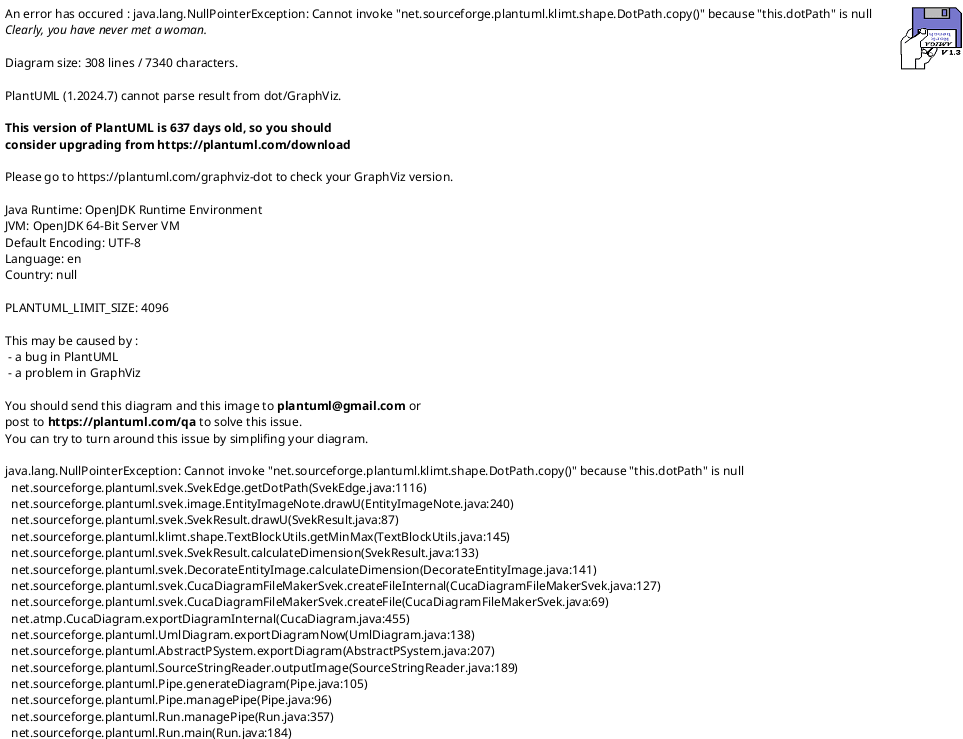 @startuml Task Management System Architecture

!theme plain
skinparam backgroundColor #FFFFFF
skinparam componentStyle rectangle

title Task Management System - Hexagonal Architecture

' Define colors
skinparam package {
    BackgroundColor #E1F5FE
    BorderColor #01579B
}

skinparam component {
    BackgroundColor #F3E5F5
    BorderColor #4A148C
}

skinparam database {
    BackgroundColor #E8F5E8
    BorderColor #2E7D32
}

' External Layer (API)
package "API Layer" as API {
    component [FastAPI App] as FastAPI
    component [Task Router] as TaskRouter
    component [Project Router] as ProjectRouter
    component [Dependencies] as Dependencies
    component [Schemas] as Schemas
}

' Application Layer
package "Application Layer" as App {
    package "Services" as Services {
        component [TaskService] as TaskService
        component [ProjectService] as ProjectService
    }
    
    package "Event Handlers" as EventHandlers {
        component [TaskEventHandlers] as TaskHandlers
        component [ProjectEventHandlers] as ProjectHandlers
    }
    
    package "Ports (Interfaces)" as Ports {
        interface [TaskRepository] as TaskRepoPort
        interface [ProjectRepository] as ProjectRepoPort
        interface [EventBus] as EventBusPort
    }
}

' Domain Layer
package "Domain Layer" as Domain {
    package "Entities" as Entities {
        component [Task] as TaskEntity
        component [Project] as ProjectEntity
        component [DomainEvent] as DomainEvent
    }
    
    package "Events" as Events {
        component [TaskCreatedEvent] as TaskCreated
        component [TaskCompletedEvent] as TaskCompleted
        component [TaskReopenedEvent] as TaskReopened
        component [TaskDeadlineChangedEvent] as TaskDeadlineChanged
        component [ProjectCreatedEvent] as ProjectCreated
        component [ProjectCompletedEvent] as ProjectCompleted
        component [ProjectReopenedEvent] as ProjectReopened
        component [ProjectDeadlineChangedEvent] as ProjectDeadlineChanged
    }
    
    package "Exceptions" as Exceptions {
        component [DomainExceptions] as DomainExceptions
    }
}

' Infrastructure Layer
package "Infrastructure Layer" as Infra {
    package "Database" as Database {
        component [SQLAlchemy Models] as Models
        component [TaskRepository] as TaskRepoImpl
        component [ProjectRepository] as ProjectRepoImpl
        component [Database Session] as DBSession
        database [SQLite Database] as SQLite
    }
    
    package "Event Bus" as EventBus {
        component [InMemoryEventBus] as EventBusImpl
    }
    
    package "Config" as Config {
        component [Settings] as Settings
    }
}

' External Systems
cloud [Client Applications] as Client
cloud [Docker Container] as Docker

' Connections - API Layer
Client --> FastAPI : HTTP Requests
FastAPI --> TaskRouter : Route /tasks/*
FastAPI --> ProjectRouter : Route /projects/*
TaskRouter --> TaskService : Use Cases
ProjectRouter --> ProjectService : Use Cases
Dependencies --> TaskService : Dependency Injection
Dependencies --> ProjectService : Dependency Injection
Dependencies --> EventBusImpl : Event Bus Injection

' Connections - Application Layer
TaskService --> TaskRepoPort : Repository Interface
ProjectService --> ProjectRepoPort : Repository Interface
TaskService --> EventBusPort : Publish Events
ProjectService --> EventBusPort : Publish Events
EventBusPort --> TaskHandlers : Event Handling
EventBusPort --> ProjectHandlers : Event Handling

' Connections - Domain Layer
TaskService --> TaskEntity : Domain Operations
ProjectService --> ProjectEntity : Domain Operations
TaskEntity --> DomainEvent : Emit Events
ProjectEntity --> DomainEvent : Emit Events
TaskEntity --> TaskCreated : Create Event
TaskEntity --> TaskCompleted : Complete Event
TaskEntity --> TaskReopened : Reopen Event
TaskEntity --> TaskDeadlineChanged : Deadline Event
ProjectEntity --> ProjectCreated : Create Event
ProjectEntity --> ProjectCompleted : Complete Event
ProjectEntity --> ProjectReopened : Reopen Event
ProjectEntity --> ProjectDeadlineChanged : Deadline Event

' Connections - Infrastructure Layer
TaskRepoPort <|.. TaskRepoImpl : Implements
ProjectRepoPort <|.. ProjectRepoImpl : Implements
EventBusPort <|.. EventBusImpl : Implements
TaskRepoImpl --> Models : ORM Mapping
ProjectRepoImpl --> Models : ORM Mapping
TaskRepoImpl --> DBSession : Database Access
ProjectRepoImpl --> DBSession : Database Access
DBSession --> SQLite : Data Persistence
Models --> SQLite : Table Mapping

' Docker deployment
Docker --> FastAPI : Containerized App
Docker --> SQLite : Embedded Database

' Event Flow (dotted lines)
TaskEntity ..> EventBusImpl : Publish Events
ProjectEntity ..> EventBusImpl : Publish Events
EventBusImpl ..> TaskHandlers : Route Events
EventBusImpl ..> ProjectHandlers : Route Events
ProjectHandlers ..> TaskEntity : Auto-adjust Deadlines

note right of EventBusImpl
  Event-driven architecture:
  - Project deadline changes
  - Automatically adjust task deadlines
  - Auto-complete projects when all tasks done
end note

note right of TaskEntity
  Domain Logic:
  - Business rules validation
  - Event emission
  - State management
end note

note right of ProjectEntity
  Domain Logic:
  - Project completion rules
  - Deadline management
  - Event emission
end note

@enduml
